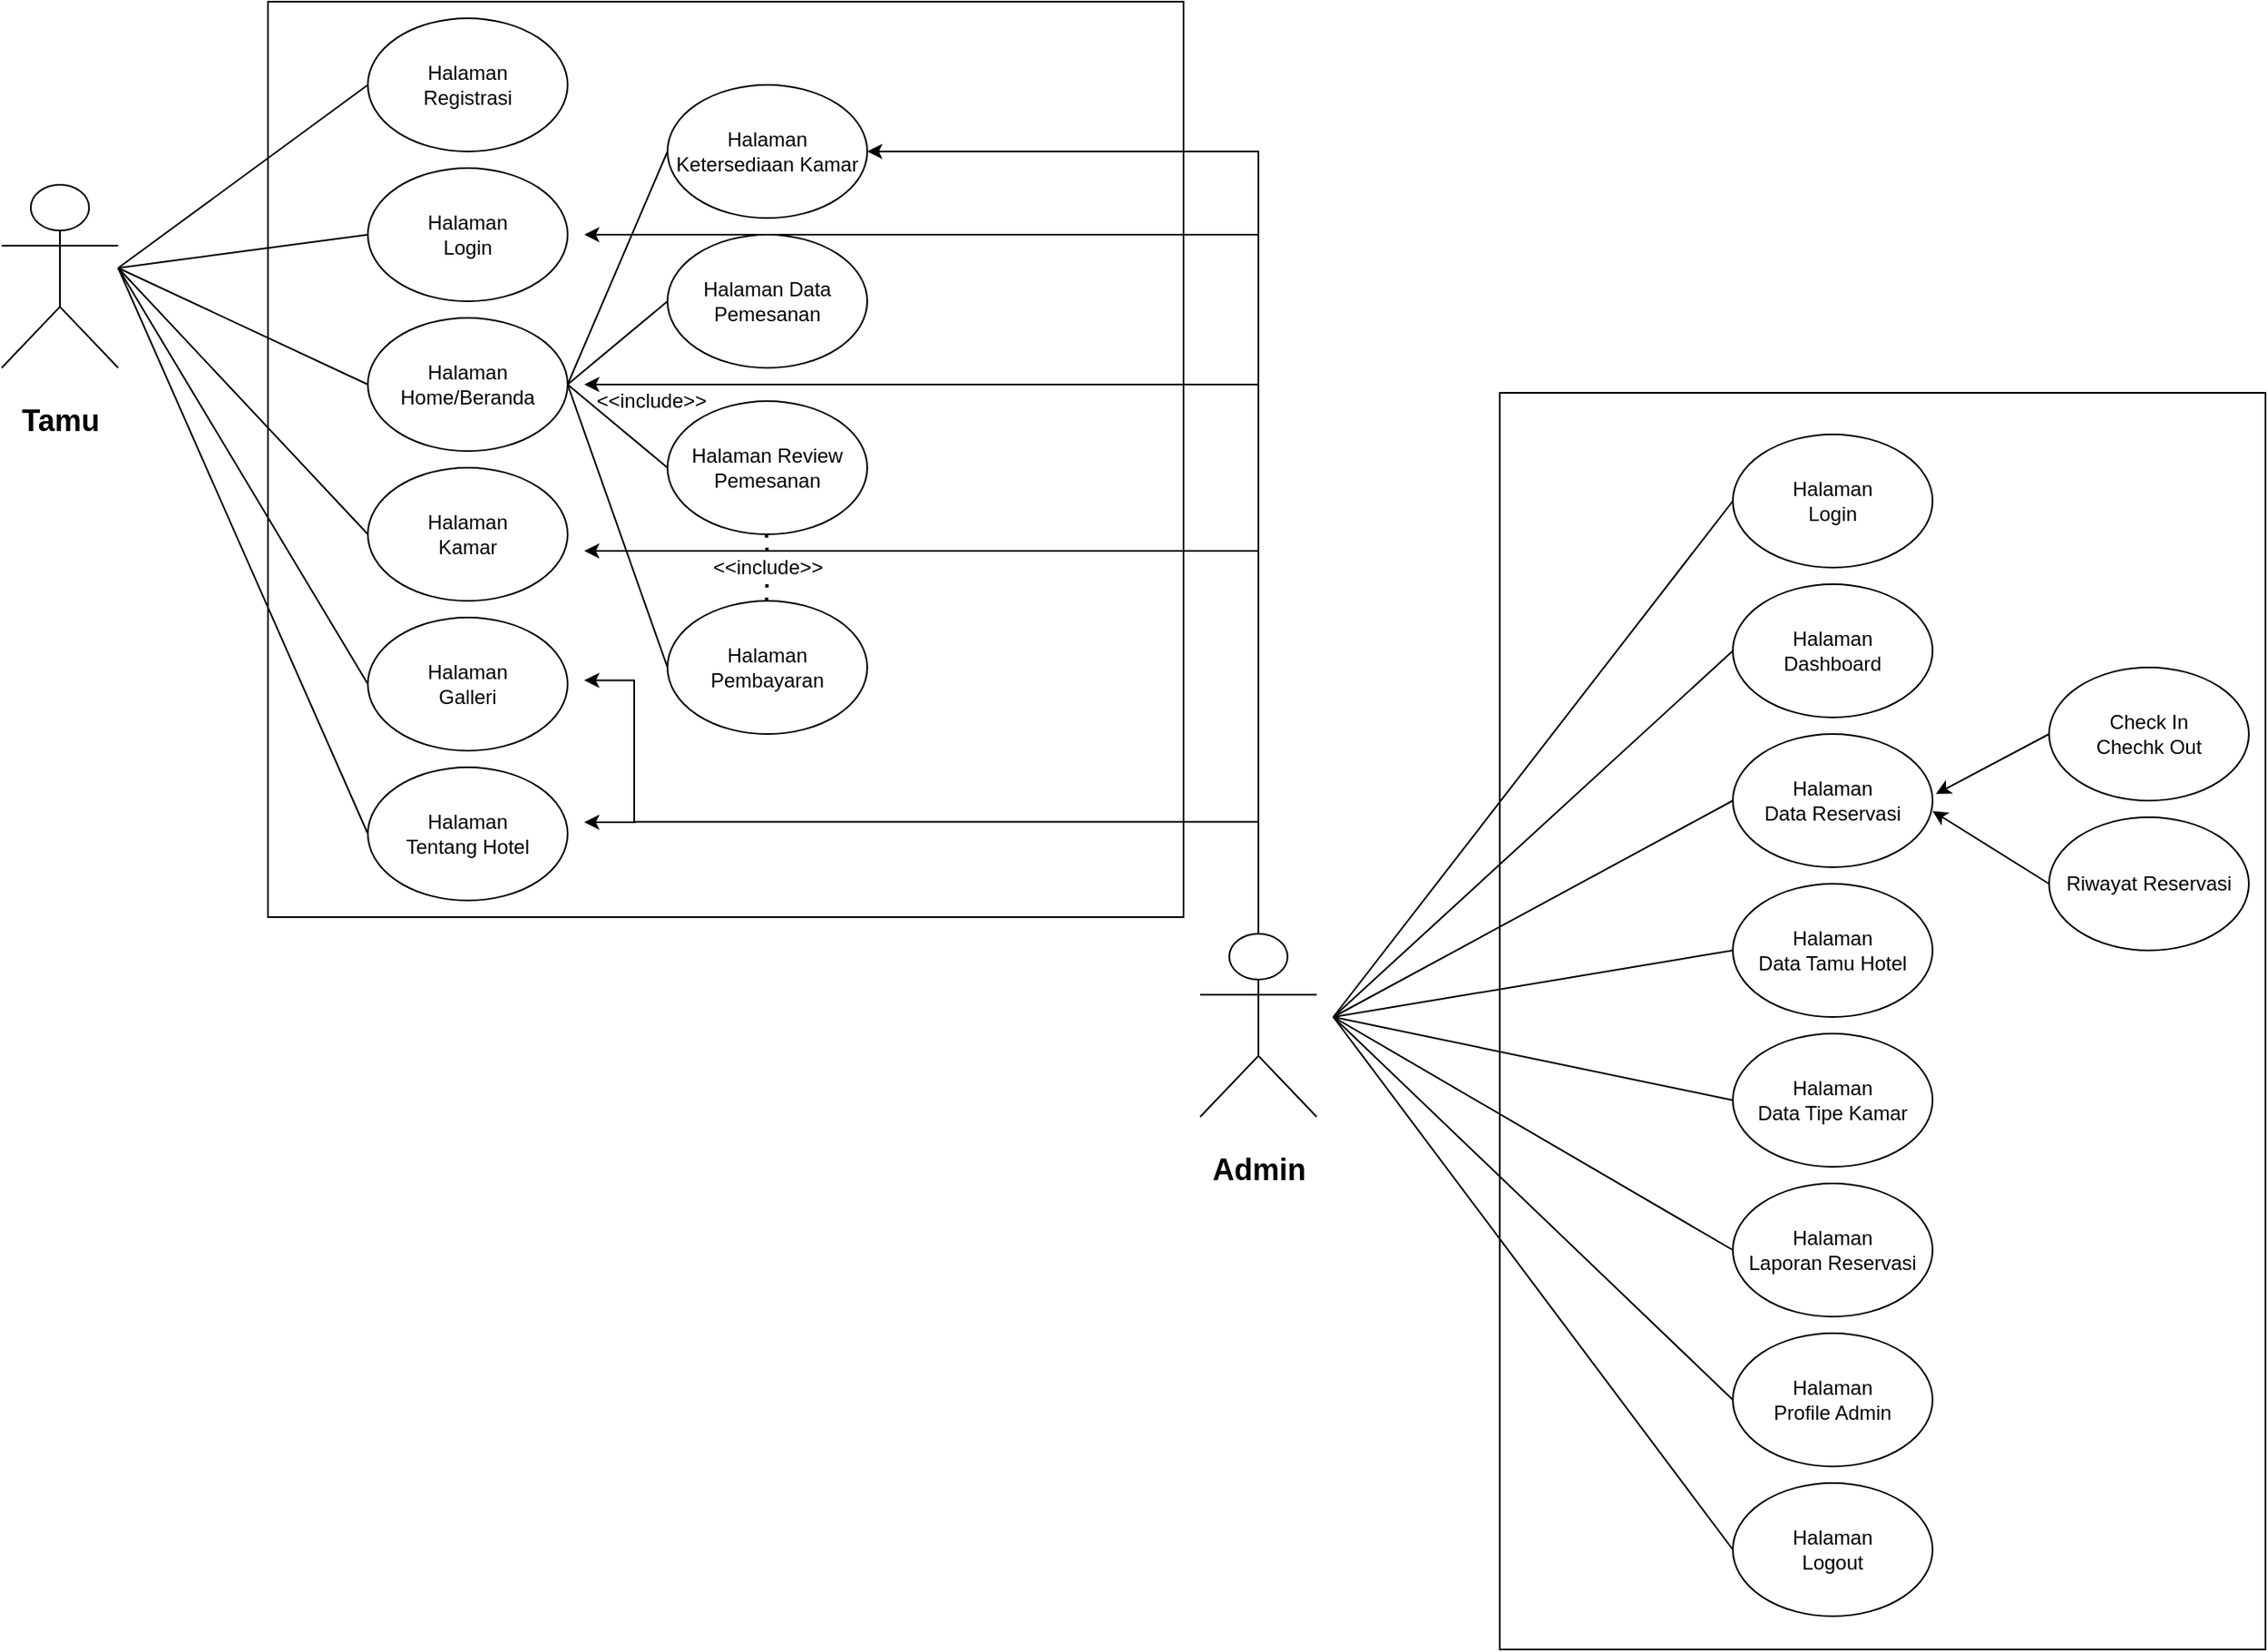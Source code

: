 <mxfile version="14.4.4" type="github">
  <diagram id="5NGgrfY79Ag0wGYLFPvY" name="Page-1">
    <mxGraphModel dx="1447" dy="750" grid="1" gridSize="10" guides="1" tooltips="1" connect="1" arrows="1" fold="1" page="1" pageScale="1" pageWidth="2000" pageHeight="1169" math="0" shadow="0">
      <root>
        <mxCell id="0" />
        <mxCell id="1" parent="0" />
        <mxCell id="NhNGR2v7om8BQXgXqzxG-533" value="" style="whiteSpace=wrap;html=1;" vertex="1" parent="1">
          <mxGeometry x="1080" y="365" width="460" height="755" as="geometry" />
        </mxCell>
        <mxCell id="NhNGR2v7om8BQXgXqzxG-47" value="" style="whiteSpace=wrap;html=1;aspect=fixed;" vertex="1" parent="1">
          <mxGeometry x="340" y="130" width="550" height="550" as="geometry" />
        </mxCell>
        <mxCell id="NhNGR2v7om8BQXgXqzxG-2" value="&lt;h2&gt;Tamu&lt;/h2&gt;" style="shape=umlActor;verticalLabelPosition=bottom;verticalAlign=top;html=1;outlineConnect=0;" vertex="1" parent="1">
          <mxGeometry x="180" y="240" width="70" height="110" as="geometry" />
        </mxCell>
        <mxCell id="NhNGR2v7om8BQXgXqzxG-4" value="" style="endArrow=none;html=1;entryX=0;entryY=0.5;entryDx=0;entryDy=0;" edge="1" parent="1" target="NhNGR2v7om8BQXgXqzxG-14">
          <mxGeometry width="50" height="50" relative="1" as="geometry">
            <mxPoint x="250" y="290" as="sourcePoint" />
            <mxPoint x="400" y="290" as="targetPoint" />
          </mxGeometry>
        </mxCell>
        <mxCell id="NhNGR2v7om8BQXgXqzxG-9" value="Halaman&lt;br&gt;Registrasi" style="ellipse;whiteSpace=wrap;html=1;" vertex="1" parent="1">
          <mxGeometry x="400" y="140" width="120" height="80" as="geometry" />
        </mxCell>
        <mxCell id="NhNGR2v7om8BQXgXqzxG-12" value="" style="endArrow=none;html=1;entryX=0;entryY=0.5;entryDx=0;entryDy=0;" edge="1" parent="1" target="NhNGR2v7om8BQXgXqzxG-9">
          <mxGeometry width="50" height="50" relative="1" as="geometry">
            <mxPoint x="250" y="290" as="sourcePoint" />
            <mxPoint x="400" y="200" as="targetPoint" />
          </mxGeometry>
        </mxCell>
        <mxCell id="NhNGR2v7om8BQXgXqzxG-14" value="Halaman&lt;br&gt;Login" style="ellipse;whiteSpace=wrap;html=1;" vertex="1" parent="1">
          <mxGeometry x="400" y="230" width="120" height="80" as="geometry" />
        </mxCell>
        <mxCell id="NhNGR2v7om8BQXgXqzxG-18" value="" style="endArrow=none;html=1;entryX=0;entryY=0.5;entryDx=0;entryDy=0;" edge="1" parent="1" target="NhNGR2v7om8BQXgXqzxG-25">
          <mxGeometry width="50" height="50" relative="1" as="geometry">
            <mxPoint x="250" y="290" as="sourcePoint" />
            <mxPoint x="400" y="390" as="targetPoint" />
          </mxGeometry>
        </mxCell>
        <mxCell id="NhNGR2v7om8BQXgXqzxG-19" value="" style="endArrow=none;html=1;entryX=0;entryY=0.5;entryDx=0;entryDy=0;" edge="1" parent="1" target="NhNGR2v7om8BQXgXqzxG-26">
          <mxGeometry width="50" height="50" relative="1" as="geometry">
            <mxPoint x="250" y="290" as="sourcePoint" />
            <mxPoint x="400" y="480" as="targetPoint" />
          </mxGeometry>
        </mxCell>
        <mxCell id="NhNGR2v7om8BQXgXqzxG-25" value="Halaman&lt;br&gt;Home/Beranda" style="ellipse;whiteSpace=wrap;html=1;" vertex="1" parent="1">
          <mxGeometry x="400" y="320" width="120" height="80" as="geometry" />
        </mxCell>
        <mxCell id="NhNGR2v7om8BQXgXqzxG-26" value="Halaman&lt;br&gt;Kamar" style="ellipse;whiteSpace=wrap;html=1;" vertex="1" parent="1">
          <mxGeometry x="400" y="410" width="120" height="80" as="geometry" />
        </mxCell>
        <mxCell id="NhNGR2v7om8BQXgXqzxG-27" value="" style="endArrow=none;html=1;entryX=0;entryY=0.5;entryDx=0;entryDy=0;" edge="1" parent="1" target="NhNGR2v7om8BQXgXqzxG-29">
          <mxGeometry width="50" height="50" relative="1" as="geometry">
            <mxPoint x="520" y="360" as="sourcePoint" />
            <mxPoint x="600" y="330" as="targetPoint" />
          </mxGeometry>
        </mxCell>
        <mxCell id="NhNGR2v7om8BQXgXqzxG-29" value="&lt;span&gt;Halaman Ketersediaan Kamar&lt;/span&gt;" style="ellipse;whiteSpace=wrap;html=1;" vertex="1" parent="1">
          <mxGeometry x="580" y="180" width="120" height="80" as="geometry" />
        </mxCell>
        <mxCell id="NhNGR2v7om8BQXgXqzxG-30" value="" style="endArrow=none;html=1;exitX=1;exitY=0.5;exitDx=0;exitDy=0;entryX=0;entryY=0.5;entryDx=0;entryDy=0;" edge="1" parent="1" source="NhNGR2v7om8BQXgXqzxG-25" target="NhNGR2v7om8BQXgXqzxG-31">
          <mxGeometry width="50" height="50" relative="1" as="geometry">
            <mxPoint x="540" y="400" as="sourcePoint" />
            <mxPoint x="610" y="400" as="targetPoint" />
          </mxGeometry>
        </mxCell>
        <mxCell id="NhNGR2v7om8BQXgXqzxG-31" value="Halaman Data Pemesanan" style="ellipse;whiteSpace=wrap;html=1;" vertex="1" parent="1">
          <mxGeometry x="580" y="270" width="120" height="80" as="geometry" />
        </mxCell>
        <mxCell id="NhNGR2v7om8BQXgXqzxG-32" value="" style="endArrow=none;html=1;exitX=1;exitY=0.5;exitDx=0;exitDy=0;entryX=0;entryY=0.5;entryDx=0;entryDy=0;" edge="1" parent="1" source="NhNGR2v7om8BQXgXqzxG-25" target="NhNGR2v7om8BQXgXqzxG-33">
          <mxGeometry width="50" height="50" relative="1" as="geometry">
            <mxPoint x="534" y="430" as="sourcePoint" />
            <mxPoint x="600" y="440" as="targetPoint" />
          </mxGeometry>
        </mxCell>
        <mxCell id="NhNGR2v7om8BQXgXqzxG-33" value="Halaman Review Pemesanan" style="ellipse;whiteSpace=wrap;html=1;" vertex="1" parent="1">
          <mxGeometry x="580" y="370" width="120" height="80" as="geometry" />
        </mxCell>
        <mxCell id="NhNGR2v7om8BQXgXqzxG-34" value="" style="endArrow=none;html=1;exitX=1;exitY=0.5;exitDx=0;exitDy=0;entryX=0;entryY=0.5;entryDx=0;entryDy=0;" edge="1" parent="1" source="NhNGR2v7om8BQXgXqzxG-25" target="NhNGR2v7om8BQXgXqzxG-35">
          <mxGeometry width="50" height="50" relative="1" as="geometry">
            <mxPoint x="520" y="500" as="sourcePoint" />
            <mxPoint x="590" y="510" as="targetPoint" />
          </mxGeometry>
        </mxCell>
        <mxCell id="NhNGR2v7om8BQXgXqzxG-35" value="Halaman Pembayaran" style="ellipse;whiteSpace=wrap;html=1;" vertex="1" parent="1">
          <mxGeometry x="580" y="490" width="120" height="80" as="geometry" />
        </mxCell>
        <mxCell id="NhNGR2v7om8BQXgXqzxG-36" value="Halaman&lt;br&gt;Galleri" style="ellipse;whiteSpace=wrap;html=1;" vertex="1" parent="1">
          <mxGeometry x="400" y="500" width="120" height="80" as="geometry" />
        </mxCell>
        <mxCell id="NhNGR2v7om8BQXgXqzxG-37" value="Halaman&lt;br&gt;Tentang Hotel" style="ellipse;whiteSpace=wrap;html=1;" vertex="1" parent="1">
          <mxGeometry x="400" y="590" width="120" height="80" as="geometry" />
        </mxCell>
        <mxCell id="NhNGR2v7om8BQXgXqzxG-38" value="" style="endArrow=none;html=1;entryX=0;entryY=0.5;entryDx=0;entryDy=0;" edge="1" parent="1" target="NhNGR2v7om8BQXgXqzxG-36">
          <mxGeometry width="50" height="50" relative="1" as="geometry">
            <mxPoint x="250" y="290" as="sourcePoint" />
            <mxPoint x="320" y="470" as="targetPoint" />
          </mxGeometry>
        </mxCell>
        <mxCell id="NhNGR2v7om8BQXgXqzxG-39" value="" style="endArrow=none;html=1;entryX=0;entryY=0.5;entryDx=0;entryDy=0;" edge="1" parent="1" target="NhNGR2v7om8BQXgXqzxG-37">
          <mxGeometry width="50" height="50" relative="1" as="geometry">
            <mxPoint x="250" y="290" as="sourcePoint" />
            <mxPoint x="270" y="515" as="targetPoint" />
          </mxGeometry>
        </mxCell>
        <mxCell id="NhNGR2v7om8BQXgXqzxG-45" style="edgeStyle=orthogonalEdgeStyle;rounded=0;orthogonalLoop=1;jettySize=auto;html=1;" edge="1" parent="1" target="NhNGR2v7om8BQXgXqzxG-29">
          <mxGeometry relative="1" as="geometry">
            <mxPoint x="935" y="210" as="targetPoint" />
            <mxPoint x="935" y="270" as="sourcePoint" />
            <Array as="points">
              <mxPoint x="935" y="220" />
            </Array>
          </mxGeometry>
        </mxCell>
        <mxCell id="NhNGR2v7om8BQXgXqzxG-41" value="&lt;h2&gt;Admin&lt;/h2&gt;" style="shape=umlActor;verticalLabelPosition=bottom;verticalAlign=top;html=1;outlineConnect=0;" vertex="1" parent="1">
          <mxGeometry x="900" y="690" width="70" height="110" as="geometry" />
        </mxCell>
        <mxCell id="NhNGR2v7om8BQXgXqzxG-48" value="&amp;lt;&amp;lt;include&amp;gt;&amp;gt;" style="text;html=1;align=center;verticalAlign=middle;resizable=0;points=[];autosize=1;" vertex="1" parent="1">
          <mxGeometry x="530" y="360" width="80" height="20" as="geometry" />
        </mxCell>
        <mxCell id="NhNGR2v7om8BQXgXqzxG-54" value="" style="endArrow=none;dashed=1;html=1;dashPattern=1 3;strokeWidth=2;" edge="1" parent="1" source="NhNGR2v7om8BQXgXqzxG-49">
          <mxGeometry width="50" height="50" relative="1" as="geometry">
            <mxPoint x="639.5" y="490" as="sourcePoint" />
            <mxPoint x="639.5" y="450" as="targetPoint" />
          </mxGeometry>
        </mxCell>
        <mxCell id="NhNGR2v7om8BQXgXqzxG-49" value="&amp;lt;&amp;lt;include&amp;gt;&amp;gt;" style="text;html=1;align=center;verticalAlign=middle;resizable=0;points=[];autosize=1;" vertex="1" parent="1">
          <mxGeometry x="600" y="460" width="80" height="20" as="geometry" />
        </mxCell>
        <mxCell id="NhNGR2v7om8BQXgXqzxG-55" value="" style="endArrow=none;dashed=1;html=1;dashPattern=1 3;strokeWidth=2;" edge="1" parent="1" target="NhNGR2v7om8BQXgXqzxG-49">
          <mxGeometry width="50" height="50" relative="1" as="geometry">
            <mxPoint x="639.5" y="490" as="sourcePoint" />
            <mxPoint x="639.5" y="450" as="targetPoint" />
          </mxGeometry>
        </mxCell>
        <mxCell id="NhNGR2v7om8BQXgXqzxG-56" style="edgeStyle=orthogonalEdgeStyle;rounded=0;orthogonalLoop=1;jettySize=auto;html=1;jumpSize=6;entryX=1;entryY=0.375;entryDx=0;entryDy=0;entryPerimeter=0;" edge="1" parent="1">
          <mxGeometry relative="1" as="geometry">
            <mxPoint x="530" y="623" as="targetPoint" />
            <mxPoint x="561" y="623" as="sourcePoint" />
            <Array as="points">
              <mxPoint x="559" y="623" />
              <mxPoint x="559" y="623" />
            </Array>
          </mxGeometry>
        </mxCell>
        <mxCell id="NhNGR2v7om8BQXgXqzxG-59" style="edgeStyle=orthogonalEdgeStyle;rounded=0;orthogonalLoop=1;jettySize=auto;html=1;" edge="1" parent="1">
          <mxGeometry relative="1" as="geometry">
            <mxPoint x="530" y="360" as="targetPoint" />
            <mxPoint x="935" y="630" as="sourcePoint" />
            <Array as="points">
              <mxPoint x="935" y="360" />
            </Array>
          </mxGeometry>
        </mxCell>
        <mxCell id="NhNGR2v7om8BQXgXqzxG-61" style="edgeStyle=orthogonalEdgeStyle;rounded=0;orthogonalLoop=1;jettySize=auto;html=1;" edge="1" parent="1">
          <mxGeometry relative="1" as="geometry">
            <mxPoint x="530" y="460" as="targetPoint" />
            <mxPoint x="935" y="455" as="sourcePoint" />
            <Array as="points">
              <mxPoint x="935" y="460" />
            </Array>
          </mxGeometry>
        </mxCell>
        <mxCell id="NhNGR2v7om8BQXgXqzxG-67" style="edgeStyle=orthogonalEdgeStyle;rounded=0;orthogonalLoop=1;jettySize=auto;html=1;" edge="1" parent="1">
          <mxGeometry relative="1" as="geometry">
            <mxPoint x="530" y="270" as="targetPoint" />
            <mxPoint x="935" y="360" as="sourcePoint" />
            <Array as="points">
              <mxPoint x="935" y="270" />
            </Array>
          </mxGeometry>
        </mxCell>
        <mxCell id="NhNGR2v7om8BQXgXqzxG-69" style="edgeStyle=orthogonalEdgeStyle;rounded=0;orthogonalLoop=1;jettySize=auto;html=1;" edge="1" parent="1">
          <mxGeometry relative="1" as="geometry">
            <mxPoint x="530" y="537.75" as="targetPoint" />
            <mxPoint x="935" y="690" as="sourcePoint" />
            <Array as="points">
              <mxPoint x="935" y="622.75" />
              <mxPoint x="560" y="622.75" />
              <mxPoint x="560" y="537.75" />
            </Array>
          </mxGeometry>
        </mxCell>
        <mxCell id="NhNGR2v7om8BQXgXqzxG-504" value="" style="endArrow=none;html=1;" edge="1" parent="1">
          <mxGeometry width="50" height="50" relative="1" as="geometry">
            <mxPoint x="980" y="740" as="sourcePoint" />
            <mxPoint x="1220" y="610" as="targetPoint" />
          </mxGeometry>
        </mxCell>
        <mxCell id="NhNGR2v7om8BQXgXqzxG-508" value="" style="endArrow=none;html=1;" edge="1" parent="1">
          <mxGeometry width="50" height="50" relative="1" as="geometry">
            <mxPoint x="980" y="740" as="sourcePoint" />
            <mxPoint x="1220" y="700" as="targetPoint" />
          </mxGeometry>
        </mxCell>
        <mxCell id="NhNGR2v7om8BQXgXqzxG-509" value="" style="endArrow=none;html=1;entryX=0;entryY=0.5;entryDx=0;entryDy=0;" edge="1" parent="1" target="NhNGR2v7om8BQXgXqzxG-513">
          <mxGeometry width="50" height="50" relative="1" as="geometry">
            <mxPoint x="980" y="740" as="sourcePoint" />
            <mxPoint x="1220" y="770" as="targetPoint" />
          </mxGeometry>
        </mxCell>
        <mxCell id="NhNGR2v7om8BQXgXqzxG-510" value="" style="endArrow=none;html=1;entryX=0;entryY=0.5;entryDx=0;entryDy=0;" edge="1" parent="1" target="NhNGR2v7om8BQXgXqzxG-514">
          <mxGeometry width="50" height="50" relative="1" as="geometry">
            <mxPoint x="980" y="740" as="sourcePoint" />
            <mxPoint x="1220" y="850" as="targetPoint" />
          </mxGeometry>
        </mxCell>
        <mxCell id="NhNGR2v7om8BQXgXqzxG-511" value="&lt;span&gt;Halaman&lt;/span&gt;&lt;br&gt;&lt;span&gt;Data Reservasi&lt;/span&gt;" style="ellipse;whiteSpace=wrap;html=1;" vertex="1" parent="1">
          <mxGeometry x="1220" y="570" width="120" height="80" as="geometry" />
        </mxCell>
        <mxCell id="NhNGR2v7om8BQXgXqzxG-512" value="Halaman&lt;br&gt;Data Tamu Hotel" style="ellipse;whiteSpace=wrap;html=1;" vertex="1" parent="1">
          <mxGeometry x="1220" y="660" width="120" height="80" as="geometry" />
        </mxCell>
        <mxCell id="NhNGR2v7om8BQXgXqzxG-513" value="Halaman &lt;br&gt;Data Tipe Kamar" style="ellipse;whiteSpace=wrap;html=1;" vertex="1" parent="1">
          <mxGeometry x="1220" y="750" width="120" height="80" as="geometry" />
        </mxCell>
        <mxCell id="NhNGR2v7om8BQXgXqzxG-514" value="Halaman&lt;br&gt;Laporan Reservasi" style="ellipse;whiteSpace=wrap;html=1;" vertex="1" parent="1">
          <mxGeometry x="1220" y="840" width="120" height="80" as="geometry" />
        </mxCell>
        <mxCell id="NhNGR2v7om8BQXgXqzxG-515" value="" style="endArrow=none;html=1;entryX=0;entryY=0.5;entryDx=0;entryDy=0;" edge="1" parent="1" target="NhNGR2v7om8BQXgXqzxG-518">
          <mxGeometry width="50" height="50" relative="1" as="geometry">
            <mxPoint x="980" y="740" as="sourcePoint" />
            <mxPoint x="1220" y="530" as="targetPoint" />
          </mxGeometry>
        </mxCell>
        <mxCell id="NhNGR2v7om8BQXgXqzxG-516" value="" style="endArrow=none;html=1;entryX=0;entryY=0.5;entryDx=0;entryDy=0;" edge="1" parent="1" target="NhNGR2v7om8BQXgXqzxG-517">
          <mxGeometry width="50" height="50" relative="1" as="geometry">
            <mxPoint x="980" y="740" as="sourcePoint" />
            <mxPoint x="1220" y="970" as="targetPoint" />
          </mxGeometry>
        </mxCell>
        <mxCell id="NhNGR2v7om8BQXgXqzxG-517" value="Halaman&lt;br&gt;Profile Admin" style="ellipse;whiteSpace=wrap;html=1;" vertex="1" parent="1">
          <mxGeometry x="1220" y="930" width="120" height="80" as="geometry" />
        </mxCell>
        <mxCell id="NhNGR2v7om8BQXgXqzxG-518" value="&lt;span&gt;Halaman&lt;/span&gt;&lt;br&gt;&lt;span&gt;Dashboard&lt;/span&gt;" style="ellipse;whiteSpace=wrap;html=1;" vertex="1" parent="1">
          <mxGeometry x="1220" y="480" width="120" height="80" as="geometry" />
        </mxCell>
        <mxCell id="NhNGR2v7om8BQXgXqzxG-519" value="" style="endArrow=none;html=1;entryX=0;entryY=0.5;entryDx=0;entryDy=0;" edge="1" parent="1" target="NhNGR2v7om8BQXgXqzxG-521">
          <mxGeometry width="50" height="50" relative="1" as="geometry">
            <mxPoint x="980" y="740" as="sourcePoint" />
            <mxPoint x="1220" y="450" as="targetPoint" />
          </mxGeometry>
        </mxCell>
        <mxCell id="NhNGR2v7om8BQXgXqzxG-521" value="&lt;span&gt;Halaman&lt;/span&gt;&lt;br&gt;&lt;span&gt;Login&lt;/span&gt;" style="ellipse;whiteSpace=wrap;html=1;" vertex="1" parent="1">
          <mxGeometry x="1220" y="390" width="120" height="80" as="geometry" />
        </mxCell>
        <mxCell id="NhNGR2v7om8BQXgXqzxG-524" value="Check In&lt;br&gt;Chechk Out" style="ellipse;whiteSpace=wrap;html=1;" vertex="1" parent="1">
          <mxGeometry x="1410" y="530" width="120" height="80" as="geometry" />
        </mxCell>
        <mxCell id="NhNGR2v7om8BQXgXqzxG-525" value="Riwayat Reservasi" style="ellipse;whiteSpace=wrap;html=1;" vertex="1" parent="1">
          <mxGeometry x="1410" y="620" width="120" height="80" as="geometry" />
        </mxCell>
        <mxCell id="NhNGR2v7om8BQXgXqzxG-527" value="" style="endArrow=classic;html=1;entryX=1.02;entryY=0.453;entryDx=0;entryDy=0;entryPerimeter=0;exitX=0;exitY=0.5;exitDx=0;exitDy=0;" edge="1" parent="1" source="NhNGR2v7om8BQXgXqzxG-524" target="NhNGR2v7om8BQXgXqzxG-511">
          <mxGeometry width="50" height="50" relative="1" as="geometry">
            <mxPoint x="1340" y="660" as="sourcePoint" />
            <mxPoint x="1390" y="610" as="targetPoint" />
            <Array as="points">
              <mxPoint x="1342" y="606" />
            </Array>
          </mxGeometry>
        </mxCell>
        <mxCell id="NhNGR2v7om8BQXgXqzxG-528" value="" style="endArrow=classic;html=1;entryX=1;entryY=0.578;entryDx=0;entryDy=0;entryPerimeter=0;exitX=0;exitY=0.5;exitDx=0;exitDy=0;" edge="1" parent="1" source="NhNGR2v7om8BQXgXqzxG-525" target="NhNGR2v7om8BQXgXqzxG-511">
          <mxGeometry width="50" height="50" relative="1" as="geometry">
            <mxPoint x="1420.0" y="580" as="sourcePoint" />
            <mxPoint x="1352.4" y="616.24" as="targetPoint" />
          </mxGeometry>
        </mxCell>
        <mxCell id="NhNGR2v7om8BQXgXqzxG-529" value="" style="endArrow=none;html=1;entryX=0;entryY=0.5;entryDx=0;entryDy=0;" edge="1" parent="1" target="NhNGR2v7om8BQXgXqzxG-530">
          <mxGeometry width="50" height="50" relative="1" as="geometry">
            <mxPoint x="980" y="740" as="sourcePoint" />
            <mxPoint x="1220" y="1080" as="targetPoint" />
          </mxGeometry>
        </mxCell>
        <mxCell id="NhNGR2v7om8BQXgXqzxG-530" value="Halaman&lt;br&gt;Logout" style="ellipse;whiteSpace=wrap;html=1;" vertex="1" parent="1">
          <mxGeometry x="1220" y="1020" width="120" height="80" as="geometry" />
        </mxCell>
      </root>
    </mxGraphModel>
  </diagram>
</mxfile>
